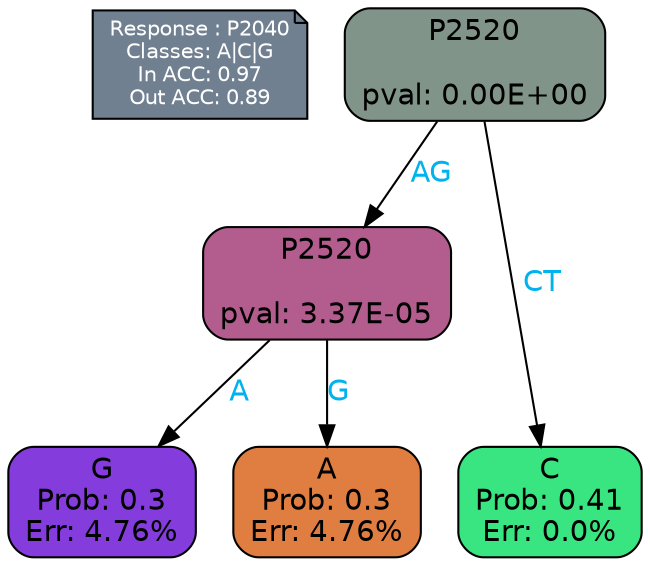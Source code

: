digraph Tree {
node [shape=box, style="filled, rounded", color="black", fontname=helvetica] ;
graph [ranksep=equally, splines=polylines, bgcolor=transparent, dpi=600] ;
edge [fontname=helvetica] ;
LEGEND [label="Response : P2040
Classes: A|C|G
In ACC: 0.97
Out ACC: 0.89
",shape=note,align=left,style=filled,fillcolor="slategray",fontcolor="white",fontsize=10];1 [label="P2520

pval: 0.00E+00", fillcolor="#819489"] ;
2 [label="P2520

pval: 3.37E-05", fillcolor="#b35d8f"] ;
3 [label="G
Prob: 0.3
Err: 4.76%", fillcolor="#853cdc"] ;
4 [label="A
Prob: 0.3
Err: 4.76%", fillcolor="#e07d41"] ;
5 [label="C
Prob: 0.41
Err: 0.0%", fillcolor="#39e581"] ;
1 -> 2 [label="AG",fontcolor=deepskyblue2] ;
1 -> 5 [label="CT",fontcolor=deepskyblue2] ;
2 -> 3 [label="A",fontcolor=deepskyblue2] ;
2 -> 4 [label="G",fontcolor=deepskyblue2] ;
{rank = same; 3;4;5;}{rank = same; LEGEND;1;}}